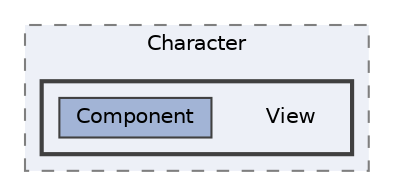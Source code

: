 digraph "C:/Users/むずでょ/Documents/Unity Projects/RMU-1-00-00-Research/Assets/RPGMaker/Codebase/Editor/Hierarchy/Region/Character/View"
{
 // LATEX_PDF_SIZE
  bgcolor="transparent";
  edge [fontname=Helvetica,fontsize=10,labelfontname=Helvetica,labelfontsize=10];
  node [fontname=Helvetica,fontsize=10,shape=box,height=0.2,width=0.4];
  compound=true
  subgraph clusterdir_523a412f79d2adff528854abeae05f2e {
    graph [ bgcolor="#edf0f7", pencolor="grey50", label="Character", fontname=Helvetica,fontsize=10 style="filled,dashed", URL="dir_523a412f79d2adff528854abeae05f2e.html",tooltip=""]
  subgraph clusterdir_8e787d40f3affe9e81bd8d57485d0ee8 {
    graph [ bgcolor="#edf0f7", pencolor="grey25", label="", fontname=Helvetica,fontsize=10 style="filled,bold", URL="dir_8e787d40f3affe9e81bd8d57485d0ee8.html",tooltip=""]
    dir_8e787d40f3affe9e81bd8d57485d0ee8 [shape=plaintext, label="View"];
  dir_8d063ead5df8a22f5aa9881aca0cc08b [label="Component", fillcolor="#a2b4d6", color="grey25", style="filled", URL="dir_8d063ead5df8a22f5aa9881aca0cc08b.html",tooltip=""];
  }
  }
}
